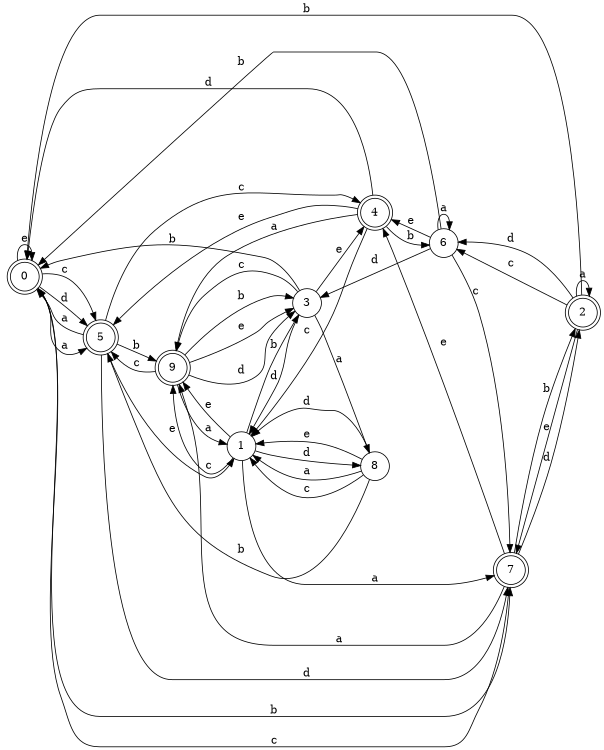 digraph n8_10 {
__start0 [label="" shape="none"];

rankdir=LR;
size="8,5";

s0 [style="rounded,filled", color="black", fillcolor="white" shape="doublecircle", label="0"];
s1 [style="filled", color="black", fillcolor="white" shape="circle", label="1"];
s2 [style="rounded,filled", color="black", fillcolor="white" shape="doublecircle", label="2"];
s3 [style="filled", color="black", fillcolor="white" shape="circle", label="3"];
s4 [style="rounded,filled", color="black", fillcolor="white" shape="doublecircle", label="4"];
s5 [style="rounded,filled", color="black", fillcolor="white" shape="doublecircle", label="5"];
s6 [style="filled", color="black", fillcolor="white" shape="circle", label="6"];
s7 [style="rounded,filled", color="black", fillcolor="white" shape="doublecircle", label="7"];
s8 [style="filled", color="black", fillcolor="white" shape="circle", label="8"];
s9 [style="rounded,filled", color="black", fillcolor="white" shape="doublecircle", label="9"];
s0 -> s5 [label="a"];
s0 -> s7 [label="b"];
s0 -> s5 [label="c"];
s0 -> s5 [label="d"];
s0 -> s0 [label="e"];
s1 -> s7 [label="a"];
s1 -> s3 [label="b"];
s1 -> s9 [label="c"];
s1 -> s8 [label="d"];
s1 -> s9 [label="e"];
s2 -> s2 [label="a"];
s2 -> s0 [label="b"];
s2 -> s6 [label="c"];
s2 -> s6 [label="d"];
s2 -> s7 [label="e"];
s3 -> s8 [label="a"];
s3 -> s0 [label="b"];
s3 -> s9 [label="c"];
s3 -> s1 [label="d"];
s3 -> s4 [label="e"];
s4 -> s9 [label="a"];
s4 -> s6 [label="b"];
s4 -> s1 [label="c"];
s4 -> s0 [label="d"];
s4 -> s5 [label="e"];
s5 -> s0 [label="a"];
s5 -> s9 [label="b"];
s5 -> s4 [label="c"];
s5 -> s7 [label="d"];
s5 -> s1 [label="e"];
s6 -> s6 [label="a"];
s6 -> s0 [label="b"];
s6 -> s7 [label="c"];
s6 -> s3 [label="d"];
s6 -> s4 [label="e"];
s7 -> s9 [label="a"];
s7 -> s2 [label="b"];
s7 -> s0 [label="c"];
s7 -> s2 [label="d"];
s7 -> s4 [label="e"];
s8 -> s1 [label="a"];
s8 -> s5 [label="b"];
s8 -> s1 [label="c"];
s8 -> s1 [label="d"];
s8 -> s1 [label="e"];
s9 -> s1 [label="a"];
s9 -> s3 [label="b"];
s9 -> s5 [label="c"];
s9 -> s3 [label="d"];
s9 -> s3 [label="e"];

}